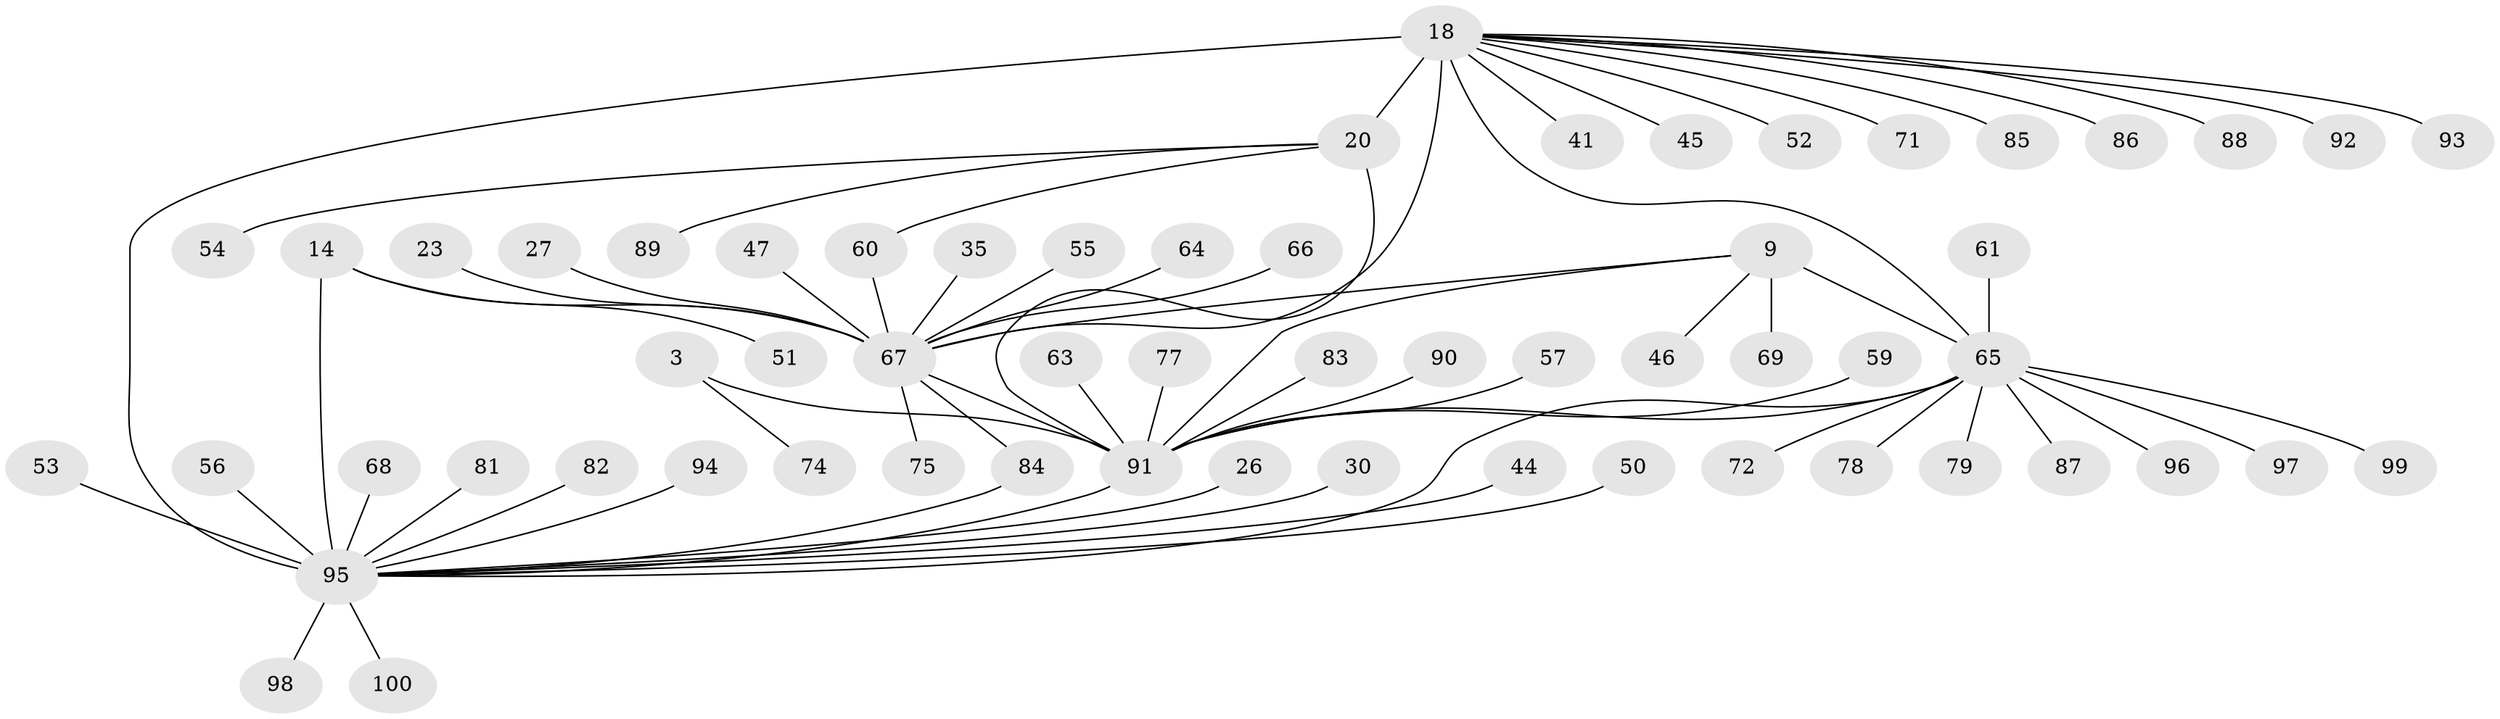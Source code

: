 // original degree distribution, {4: 0.04, 9: 0.02, 5: 0.01, 8: 0.03, 7: 0.04, 6: 0.05, 12: 0.01, 13: 0.01, 10: 0.03, 11: 0.01, 1: 0.57, 3: 0.02, 2: 0.16}
// Generated by graph-tools (version 1.1) at 2025/58/03/04/25 21:58:49]
// undirected, 60 vertices, 68 edges
graph export_dot {
graph [start="1"]
  node [color=gray90,style=filled];
  3 [super="+1"];
  9 [super="+6"];
  14 [super="+13"];
  18 [super="+17"];
  20 [super="+19"];
  23 [super="+22"];
  26;
  27;
  30;
  35;
  41;
  44;
  45;
  46;
  47;
  50;
  51;
  52;
  53;
  54;
  55;
  56 [super="+29"];
  57;
  59;
  60;
  61;
  63;
  64;
  65 [super="+10+32+34+40+42+48+58"];
  66 [super="+31"];
  67 [super="+33+25"];
  68;
  69;
  71 [super="+62"];
  72;
  74 [super="+43"];
  75;
  77;
  78;
  79;
  81;
  82;
  83 [super="+36"];
  84;
  85;
  86 [super="+80"];
  87;
  88;
  89;
  90 [super="+39"];
  91 [super="+5"];
  92 [super="+73"];
  93 [super="+37"];
  94;
  95 [super="+38"];
  96;
  97 [super="+76"];
  98;
  99;
  100;
  3 -- 74;
  3 -- 91 [weight=6];
  9 -- 69;
  9 -- 46;
  9 -- 67;
  9 -- 65 [weight=6];
  9 -- 91;
  14 -- 51;
  14 -- 67;
  14 -- 95 [weight=6];
  18 -- 20 [weight=6];
  18 -- 67 [weight=2];
  18 -- 92;
  18 -- 71;
  18 -- 41;
  18 -- 45;
  18 -- 52;
  18 -- 85;
  18 -- 86;
  18 -- 88;
  18 -- 93;
  18 -- 95 [weight=3];
  18 -- 65;
  20 -- 89;
  20 -- 54;
  20 -- 60;
  20 -- 91;
  23 -- 67 [weight=6];
  26 -- 95;
  27 -- 67;
  30 -- 95;
  35 -- 67;
  44 -- 95;
  47 -- 67;
  50 -- 95;
  53 -- 95;
  55 -- 67;
  56 -- 95;
  57 -- 91;
  59 -- 91;
  60 -- 67;
  61 -- 65;
  63 -- 91;
  64 -- 67;
  65 -- 72;
  65 -- 78;
  65 -- 79;
  65 -- 87;
  65 -- 95;
  65 -- 96;
  65 -- 97;
  65 -- 99;
  65 -- 91;
  66 -- 67;
  67 -- 75;
  67 -- 84;
  67 -- 91;
  68 -- 95;
  77 -- 91;
  81 -- 95;
  82 -- 95;
  83 -- 91;
  84 -- 95;
  90 -- 91;
  91 -- 95;
  94 -- 95;
  95 -- 98;
  95 -- 100;
}
